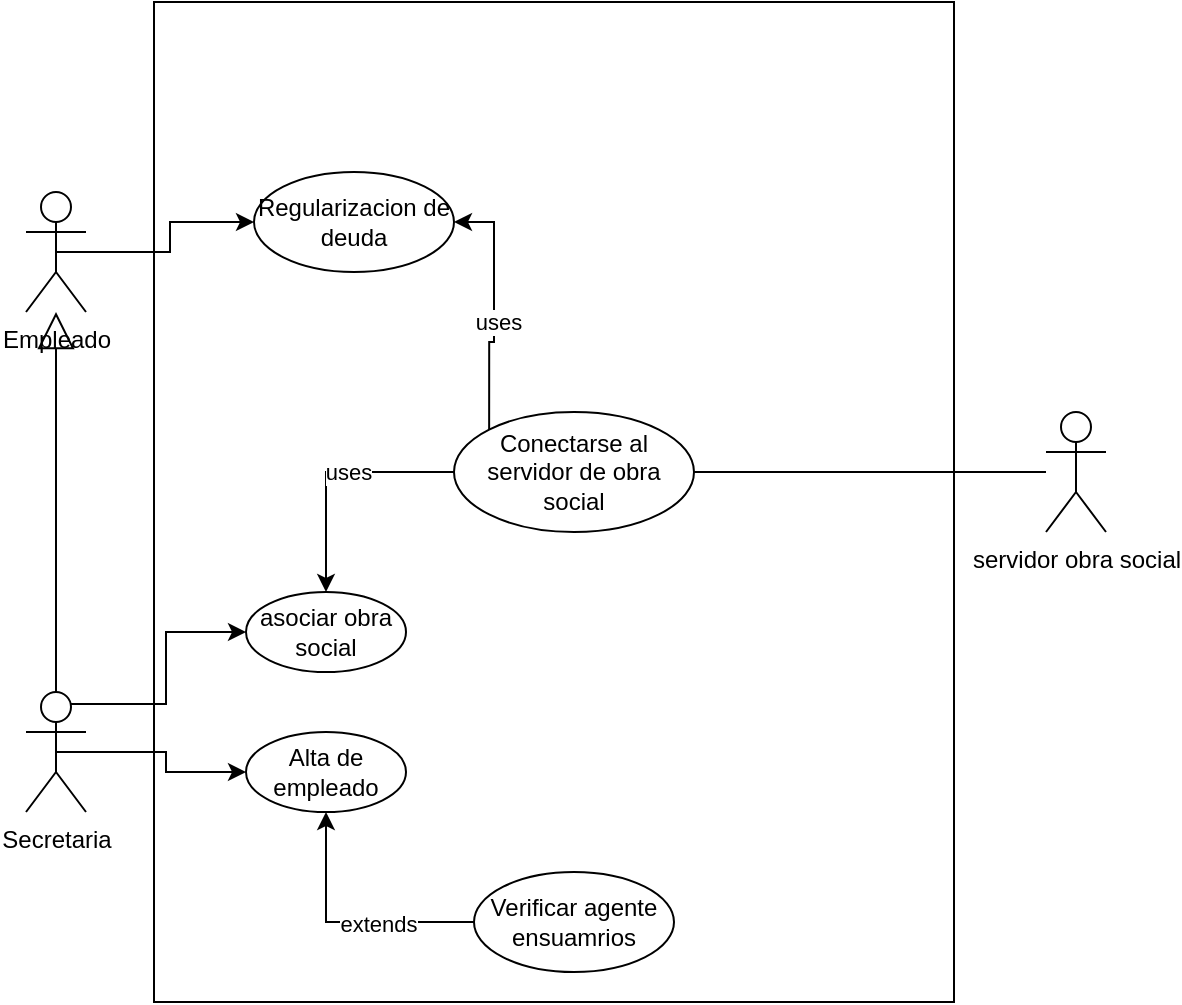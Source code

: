 <mxfile version="28.1.2">
  <diagram name="Página-1" id="WW7yCPoPPmGtkWFh-Mp4">
    <mxGraphModel dx="588" dy="716" grid="1" gridSize="10" guides="1" tooltips="1" connect="1" arrows="1" fold="1" page="1" pageScale="1" pageWidth="827" pageHeight="1169" math="0" shadow="0">
      <root>
        <mxCell id="0" />
        <mxCell id="1" parent="0" />
        <mxCell id="p_O0mI_7FBRGtDM9fTur-1" value="" style="rounded=0;whiteSpace=wrap;html=1;movable=0;resizable=0;rotatable=0;deletable=0;editable=0;locked=1;connectable=0;" vertex="1" parent="1">
          <mxGeometry x="214" y="335" width="400" height="500" as="geometry" />
        </mxCell>
        <mxCell id="p_O0mI_7FBRGtDM9fTur-20" style="edgeStyle=orthogonalEdgeStyle;rounded=0;orthogonalLoop=1;jettySize=auto;html=1;exitX=0.5;exitY=0.5;exitDx=0;exitDy=0;exitPerimeter=0;entryX=0;entryY=0.5;entryDx=0;entryDy=0;" edge="1" parent="1" source="p_O0mI_7FBRGtDM9fTur-2" target="p_O0mI_7FBRGtDM9fTur-19">
          <mxGeometry relative="1" as="geometry" />
        </mxCell>
        <mxCell id="p_O0mI_7FBRGtDM9fTur-2" value="Empleado" style="shape=umlActor;verticalLabelPosition=bottom;verticalAlign=top;html=1;outlineConnect=0;" vertex="1" parent="1">
          <mxGeometry x="150" y="430" width="30" height="60" as="geometry" />
        </mxCell>
        <mxCell id="p_O0mI_7FBRGtDM9fTur-12" style="edgeStyle=orthogonalEdgeStyle;rounded=0;orthogonalLoop=1;jettySize=auto;html=1;exitX=0.5;exitY=0.5;exitDx=0;exitDy=0;exitPerimeter=0;" edge="1" parent="1" source="p_O0mI_7FBRGtDM9fTur-3" target="p_O0mI_7FBRGtDM9fTur-7">
          <mxGeometry relative="1" as="geometry" />
        </mxCell>
        <mxCell id="p_O0mI_7FBRGtDM9fTur-14" style="edgeStyle=orthogonalEdgeStyle;rounded=0;orthogonalLoop=1;jettySize=auto;html=1;exitX=0.75;exitY=0.1;exitDx=0;exitDy=0;exitPerimeter=0;entryX=0;entryY=0.5;entryDx=0;entryDy=0;" edge="1" parent="1" source="p_O0mI_7FBRGtDM9fTur-3" target="p_O0mI_7FBRGtDM9fTur-13">
          <mxGeometry relative="1" as="geometry" />
        </mxCell>
        <mxCell id="p_O0mI_7FBRGtDM9fTur-3" value="Secretaria" style="shape=umlActor;verticalLabelPosition=bottom;verticalAlign=top;html=1;outlineConnect=0;" vertex="1" parent="1">
          <mxGeometry x="150" y="680" width="30" height="60" as="geometry" />
        </mxCell>
        <mxCell id="p_O0mI_7FBRGtDM9fTur-5" value="servidor obra social" style="shape=umlActor;verticalLabelPosition=bottom;verticalAlign=top;html=1;outlineConnect=0;" vertex="1" parent="1">
          <mxGeometry x="660" y="540" width="30" height="60" as="geometry" />
        </mxCell>
        <mxCell id="p_O0mI_7FBRGtDM9fTur-6" value="" style="endArrow=block;endSize=16;endFill=0;html=1;rounded=0;exitX=0.5;exitY=0;exitDx=0;exitDy=0;exitPerimeter=0;" edge="1" parent="1" source="p_O0mI_7FBRGtDM9fTur-3" target="p_O0mI_7FBRGtDM9fTur-2">
          <mxGeometry width="160" relative="1" as="geometry">
            <mxPoint x="210" y="530" as="sourcePoint" />
            <mxPoint x="370" y="530" as="targetPoint" />
          </mxGeometry>
        </mxCell>
        <mxCell id="p_O0mI_7FBRGtDM9fTur-7" value="Alta de empleado" style="ellipse;whiteSpace=wrap;html=1;" vertex="1" parent="1">
          <mxGeometry x="260" y="700" width="80" height="40" as="geometry" />
        </mxCell>
        <mxCell id="p_O0mI_7FBRGtDM9fTur-9" style="edgeStyle=orthogonalEdgeStyle;rounded=0;orthogonalLoop=1;jettySize=auto;html=1;exitX=0;exitY=0.5;exitDx=0;exitDy=0;" edge="1" parent="1" source="p_O0mI_7FBRGtDM9fTur-8" target="p_O0mI_7FBRGtDM9fTur-7">
          <mxGeometry relative="1" as="geometry" />
        </mxCell>
        <mxCell id="p_O0mI_7FBRGtDM9fTur-10" value="extends" style="edgeLabel;html=1;align=center;verticalAlign=middle;resizable=0;points=[];" vertex="1" connectable="0" parent="p_O0mI_7FBRGtDM9fTur-9">
          <mxGeometry x="-0.245" y="1" relative="1" as="geometry">
            <mxPoint as="offset" />
          </mxGeometry>
        </mxCell>
        <mxCell id="p_O0mI_7FBRGtDM9fTur-8" value="Verificar agente ensuamrios" style="ellipse;whiteSpace=wrap;html=1;" vertex="1" parent="1">
          <mxGeometry x="374" y="770" width="100" height="50" as="geometry" />
        </mxCell>
        <mxCell id="p_O0mI_7FBRGtDM9fTur-13" value="asociar obra social" style="ellipse;whiteSpace=wrap;html=1;" vertex="1" parent="1">
          <mxGeometry x="260" y="630" width="80" height="40" as="geometry" />
        </mxCell>
        <mxCell id="p_O0mI_7FBRGtDM9fTur-16" style="edgeStyle=orthogonalEdgeStyle;rounded=0;orthogonalLoop=1;jettySize=auto;html=1;exitX=0;exitY=0.5;exitDx=0;exitDy=0;entryX=0.5;entryY=0;entryDx=0;entryDy=0;" edge="1" parent="1" source="p_O0mI_7FBRGtDM9fTur-15" target="p_O0mI_7FBRGtDM9fTur-13">
          <mxGeometry relative="1" as="geometry" />
        </mxCell>
        <mxCell id="p_O0mI_7FBRGtDM9fTur-17" value="uses" style="edgeLabel;html=1;align=center;verticalAlign=middle;resizable=0;points=[];" vertex="1" connectable="0" parent="p_O0mI_7FBRGtDM9fTur-16">
          <mxGeometry x="-0.134" relative="1" as="geometry">
            <mxPoint as="offset" />
          </mxGeometry>
        </mxCell>
        <mxCell id="p_O0mI_7FBRGtDM9fTur-21" style="edgeStyle=orthogonalEdgeStyle;rounded=0;orthogonalLoop=1;jettySize=auto;html=1;exitX=0;exitY=0;exitDx=0;exitDy=0;entryX=1;entryY=0.5;entryDx=0;entryDy=0;" edge="1" parent="1" source="p_O0mI_7FBRGtDM9fTur-15" target="p_O0mI_7FBRGtDM9fTur-19">
          <mxGeometry relative="1" as="geometry" />
        </mxCell>
        <mxCell id="p_O0mI_7FBRGtDM9fTur-22" value="uses" style="edgeLabel;html=1;align=center;verticalAlign=middle;resizable=0;points=[];" vertex="1" connectable="0" parent="p_O0mI_7FBRGtDM9fTur-21">
          <mxGeometry x="-0.107" y="-2" relative="1" as="geometry">
            <mxPoint as="offset" />
          </mxGeometry>
        </mxCell>
        <mxCell id="p_O0mI_7FBRGtDM9fTur-15" value="Conectarse al servidor de obra social" style="ellipse;whiteSpace=wrap;html=1;" vertex="1" parent="1">
          <mxGeometry x="364" y="540" width="120" height="60" as="geometry" />
        </mxCell>
        <mxCell id="p_O0mI_7FBRGtDM9fTur-18" value="" style="endArrow=none;html=1;rounded=0;exitX=1;exitY=0.5;exitDx=0;exitDy=0;" edge="1" parent="1" source="p_O0mI_7FBRGtDM9fTur-15" target="p_O0mI_7FBRGtDM9fTur-5">
          <mxGeometry width="50" height="50" relative="1" as="geometry">
            <mxPoint x="400" y="550" as="sourcePoint" />
            <mxPoint x="450" y="500" as="targetPoint" />
          </mxGeometry>
        </mxCell>
        <mxCell id="p_O0mI_7FBRGtDM9fTur-19" value="Regularizacion de deuda" style="ellipse;whiteSpace=wrap;html=1;" vertex="1" parent="1">
          <mxGeometry x="264" y="420" width="100" height="50" as="geometry" />
        </mxCell>
      </root>
    </mxGraphModel>
  </diagram>
</mxfile>

